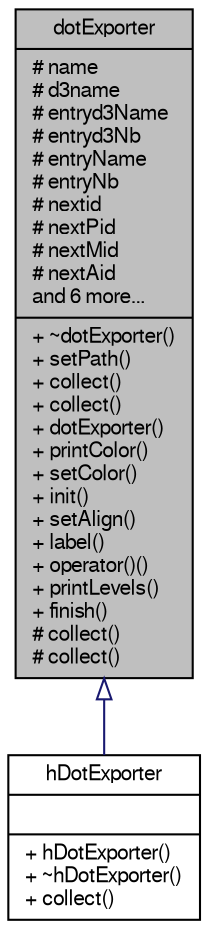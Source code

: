 digraph "dotExporter"
{
  edge [fontname="FreeSans",fontsize="10",labelfontname="FreeSans",labelfontsize="10"];
  node [fontname="FreeSans",fontsize="10",shape=record];
  Node1 [label="{dotExporter\n|# name\l# d3name\l# entryd3Name\l# entryd3Nb\l# entryName\l# entryNb\l# nextid\l# nextPid\l# nextMid\l# nextAid\land 6 more...\l|+ ~dotExporter()\l+ setPath()\l+ collect()\l+ collect()\l+ dotExporter()\l+ printColor()\l+ setColor()\l+ init()\l+ setAlign()\l+ label()\l+ operator()()\l+ printLevels()\l+ finish()\l# collect()\l# collect()\l}",height=0.2,width=0.4,color="black", fillcolor="grey75", style="filled" fontcolor="black"];
  Node1 -> Node2 [dir="back",color="midnightblue",fontsize="10",style="solid",arrowtail="onormal",fontname="FreeSans"];
  Node2 [label="{hDotExporter\n||+ hDotExporter()\l+ ~hDotExporter()\l+ collect()\l}",height=0.2,width=0.4,color="black", fillcolor="white", style="filled",URL="$classhDotExporter.html"];
}
